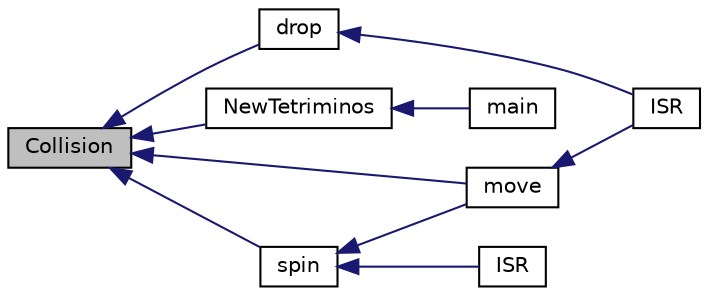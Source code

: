 digraph "Collision"
{
  edge [fontname="Helvetica",fontsize="10",labelfontname="Helvetica",labelfontsize="10"];
  node [fontname="Helvetica",fontsize="10",shape=record];
  rankdir="LR";
  Node1 [label="Collision",height=0.2,width=0.4,color="black", fillcolor="grey75", style="filled", fontcolor="black"];
  Node1 -> Node2 [dir="back",color="midnightblue",fontsize="10",style="solid",fontname="Helvetica"];
  Node2 [label="drop",height=0.2,width=0.4,color="black", fillcolor="white", style="filled",URL="$tetris_8c.html#a2f4c2dc71944a7a7a5a272dfce0e8d43"];
  Node2 -> Node3 [dir="back",color="midnightblue",fontsize="10",style="solid",fontname="Helvetica"];
  Node3 [label="ISR",height=0.2,width=0.4,color="black", fillcolor="white", style="filled",URL="$tetris_8c.html#add2d7cdddfb682dcc0391e60cf42c7d6"];
  Node1 -> Node4 [dir="back",color="midnightblue",fontsize="10",style="solid",fontname="Helvetica"];
  Node4 [label="NewTetriminos",height=0.2,width=0.4,color="black", fillcolor="white", style="filled",URL="$tetris_8c.html#acc53888f8fafb142cbb1a9fbe33bf957"];
  Node4 -> Node5 [dir="back",color="midnightblue",fontsize="10",style="solid",fontname="Helvetica"];
  Node5 [label="main",height=0.2,width=0.4,color="black", fillcolor="white", style="filled",URL="$tetris_8c.html#ae66f6b31b5ad750f1fe042a706a4e3d4"];
  Node1 -> Node6 [dir="back",color="midnightblue",fontsize="10",style="solid",fontname="Helvetica"];
  Node6 [label="spin",height=0.2,width=0.4,color="black", fillcolor="white", style="filled",URL="$tetris_8c.html#af87828117d0582d0031f563933f97bfd"];
  Node6 -> Node7 [dir="back",color="midnightblue",fontsize="10",style="solid",fontname="Helvetica"];
  Node7 [label="move",height=0.2,width=0.4,color="black", fillcolor="white", style="filled",URL="$tetris_8c.html#aa9ef6682140bf3f91bf3614b906b21c1"];
  Node7 -> Node3 [dir="back",color="midnightblue",fontsize="10",style="solid",fontname="Helvetica"];
  Node6 -> Node8 [dir="back",color="midnightblue",fontsize="10",style="solid",fontname="Helvetica"];
  Node8 [label="ISR",height=0.2,width=0.4,color="black", fillcolor="white", style="filled",URL="$tetris_8c.html#afea150fcd685610cb9f7672fce361e53"];
  Node1 -> Node7 [dir="back",color="midnightblue",fontsize="10",style="solid",fontname="Helvetica"];
}
